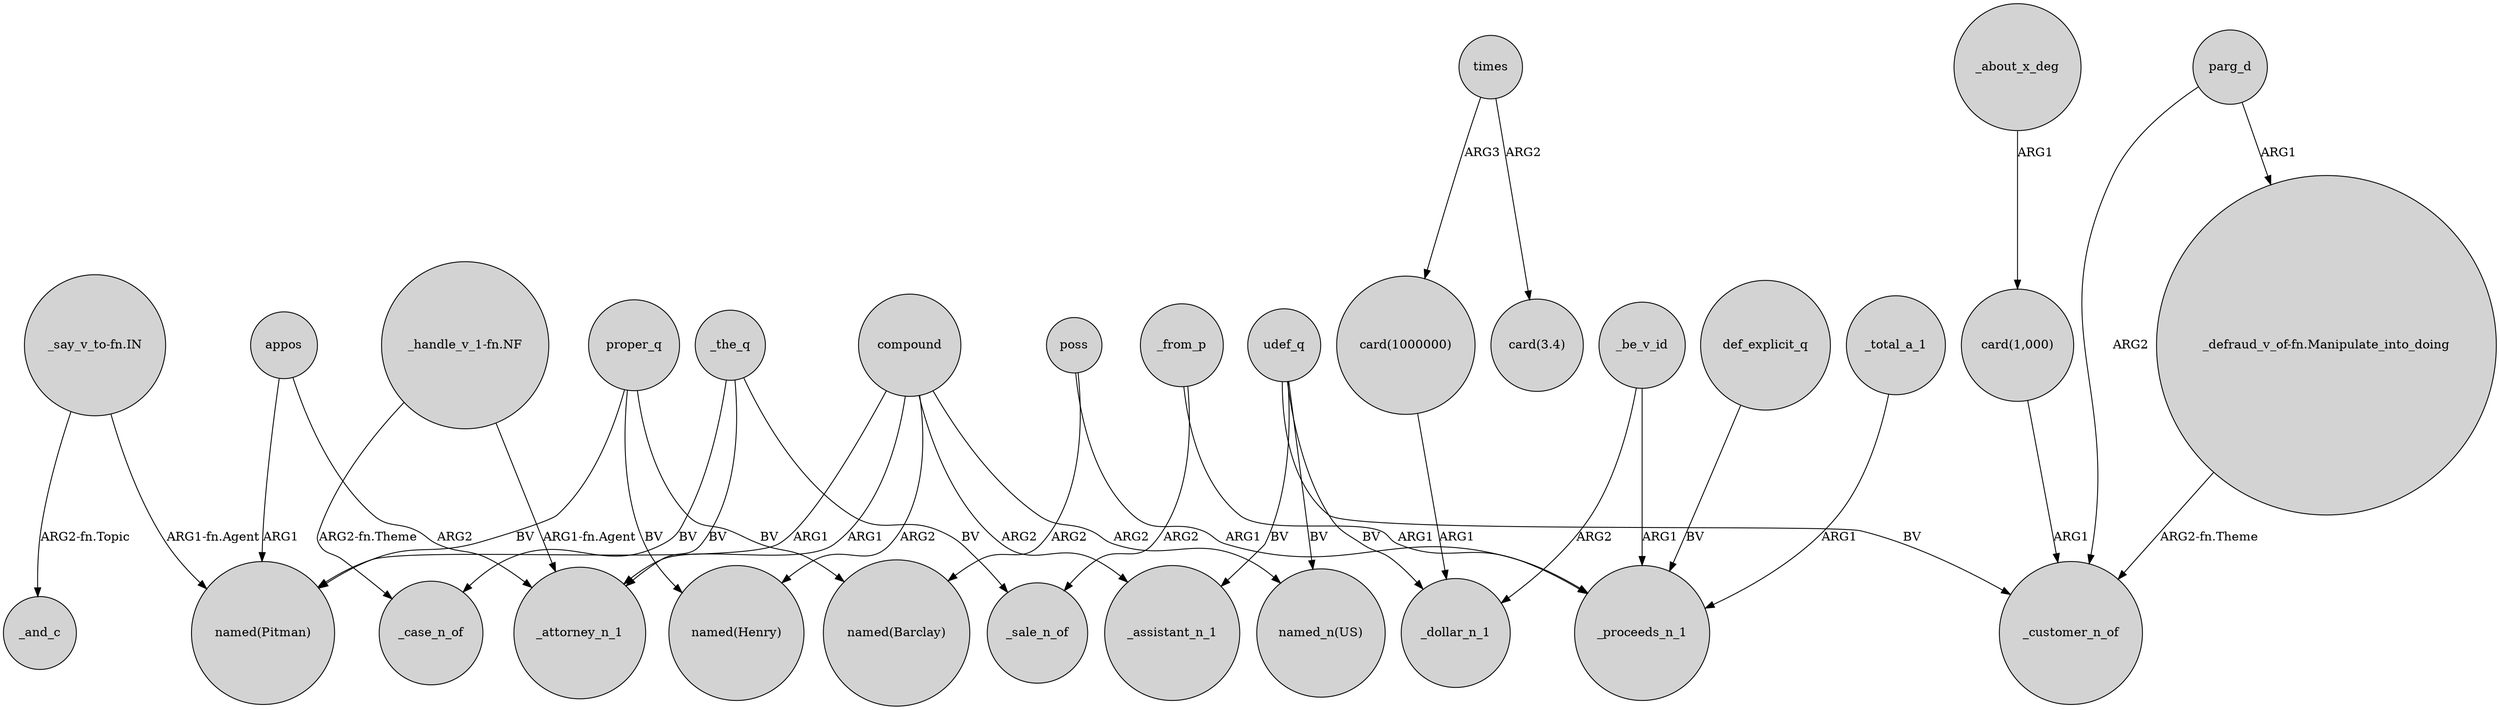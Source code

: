 digraph {
	node [shape=circle style=filled]
	"_say_v_to-fn.IN" -> "named(Pitman)" [label="ARG1-fn.Agent"]
	"card(1000000)" -> _dollar_n_1 [label=ARG1]
	udef_q -> "named_n(US)" [label=BV]
	"card(1,000)" -> _customer_n_of [label=ARG1]
	times -> "card(3.4)" [label=ARG2]
	_the_q -> _case_n_of [label=BV]
	"_handle_v_1-fn.NF" -> _case_n_of [label="ARG2-fn.Theme"]
	_from_p -> _sale_n_of [label=ARG2]
	proper_q -> "named(Pitman)" [label=BV]
	appos -> _attorney_n_1 [label=ARG2]
	compound -> "named_n(US)" [label=ARG2]
	appos -> "named(Pitman)" [label=ARG1]
	_total_a_1 -> _proceeds_n_1 [label=ARG1]
	udef_q -> _assistant_n_1 [label=BV]
	_be_v_id -> _dollar_n_1 [label=ARG2]
	_the_q -> _sale_n_of [label=BV]
	parg_d -> "_defraud_v_of-fn.Manipulate_into_doing" [label=ARG1]
	proper_q -> "named(Barclay)" [label=BV]
	proper_q -> "named(Henry)" [label=BV]
	_be_v_id -> _proceeds_n_1 [label=ARG1]
	times -> "card(1000000)" [label=ARG3]
	_from_p -> _proceeds_n_1 [label=ARG1]
	udef_q -> _customer_n_of [label=BV]
	"_say_v_to-fn.IN" -> _and_c [label="ARG2-fn.Topic"]
	poss -> _proceeds_n_1 [label=ARG1]
	compound -> "named(Henry)" [label=ARG2]
	compound -> _attorney_n_1 [label=ARG1]
	_about_x_deg -> "card(1,000)" [label=ARG1]
	"_defraud_v_of-fn.Manipulate_into_doing" -> _customer_n_of [label="ARG2-fn.Theme"]
	def_explicit_q -> _proceeds_n_1 [label=BV]
	compound -> _assistant_n_1 [label=ARG2]
	poss -> "named(Barclay)" [label=ARG2]
	"_handle_v_1-fn.NF" -> _attorney_n_1 [label="ARG1-fn.Agent"]
	udef_q -> _dollar_n_1 [label=BV]
	compound -> "named(Pitman)" [label=ARG1]
	parg_d -> _customer_n_of [label=ARG2]
	_the_q -> _attorney_n_1 [label=BV]
}
